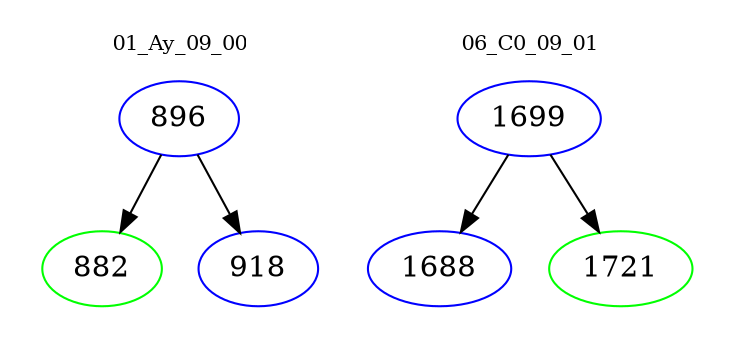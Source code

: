 digraph{
subgraph cluster_0 {
color = white
label = "01_Ay_09_00";
fontsize=10;
T0_896 [label="896", color="blue"]
T0_896 -> T0_882 [color="black"]
T0_882 [label="882", color="green"]
T0_896 -> T0_918 [color="black"]
T0_918 [label="918", color="blue"]
}
subgraph cluster_1 {
color = white
label = "06_C0_09_01";
fontsize=10;
T1_1699 [label="1699", color="blue"]
T1_1699 -> T1_1688 [color="black"]
T1_1688 [label="1688", color="blue"]
T1_1699 -> T1_1721 [color="black"]
T1_1721 [label="1721", color="green"]
}
}
